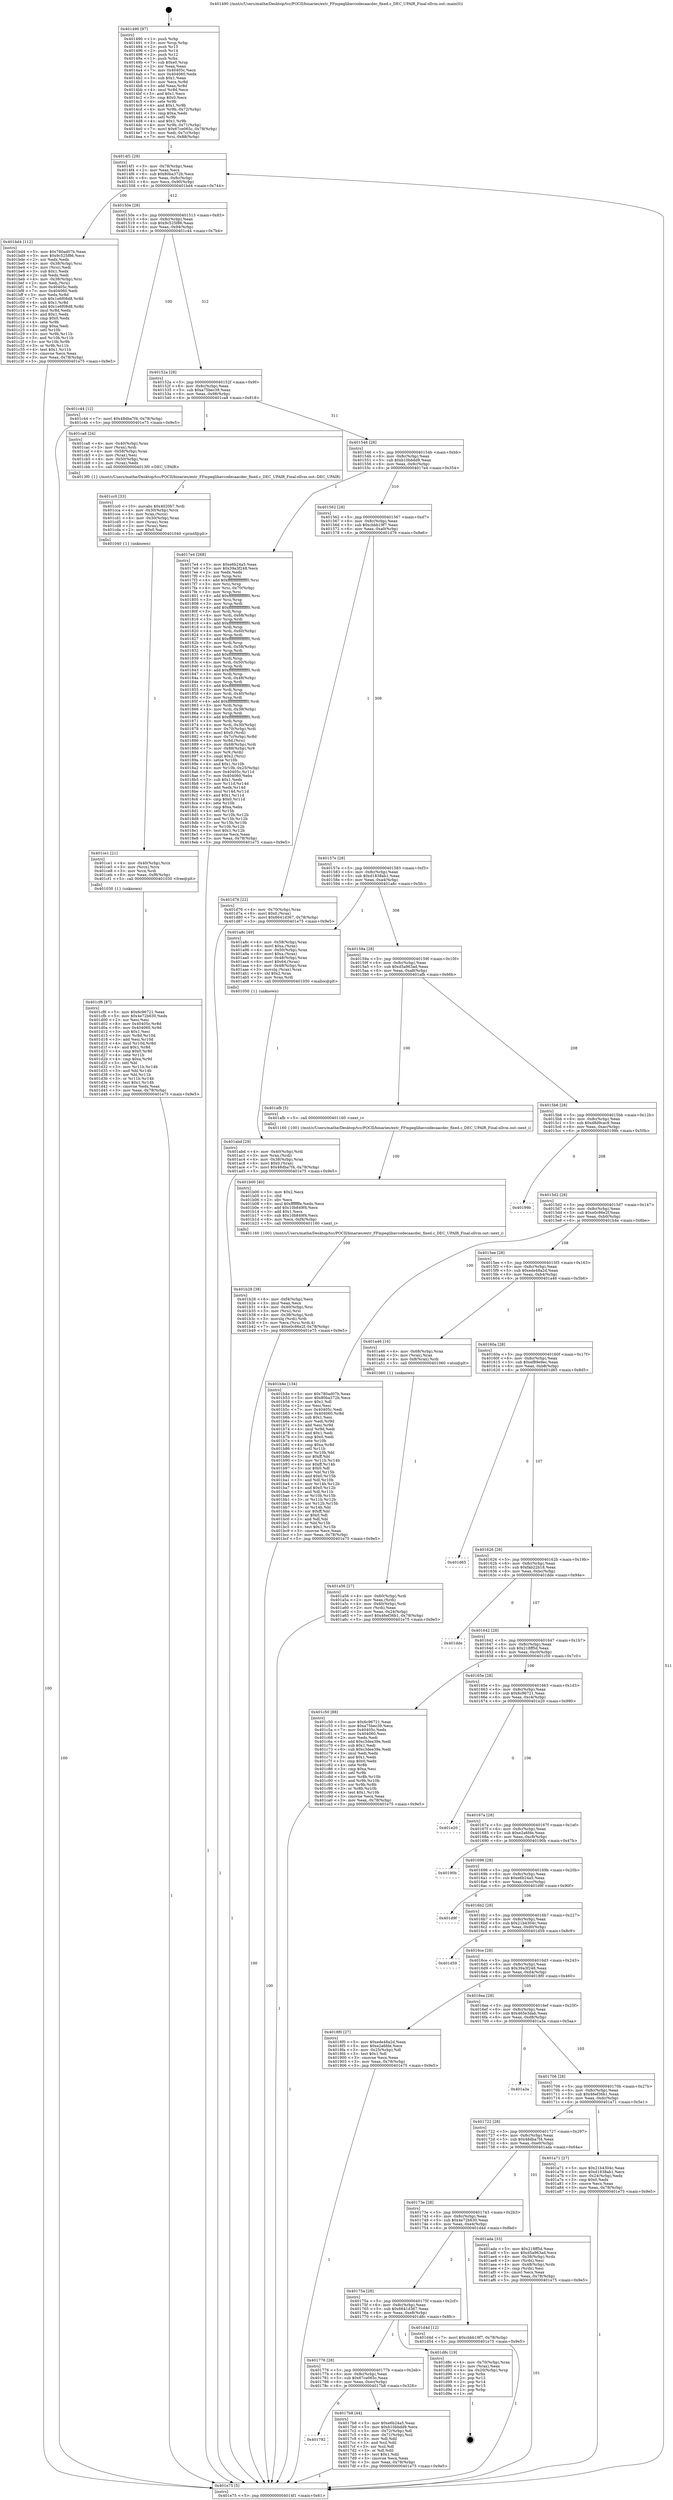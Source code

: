 digraph "0x401490" {
  label = "0x401490 (/mnt/c/Users/mathe/Desktop/tcc/POCII/binaries/extr_FFmpeglibavcodecaacdec_fixed.c_DEC_UPAIR_Final-ollvm.out::main(0))"
  labelloc = "t"
  node[shape=record]

  Entry [label="",width=0.3,height=0.3,shape=circle,fillcolor=black,style=filled]
  "0x4014f1" [label="{
     0x4014f1 [29]\l
     | [instrs]\l
     &nbsp;&nbsp;0x4014f1 \<+3\>: mov -0x78(%rbp),%eax\l
     &nbsp;&nbsp;0x4014f4 \<+2\>: mov %eax,%ecx\l
     &nbsp;&nbsp;0x4014f6 \<+6\>: sub $0x80ba372b,%ecx\l
     &nbsp;&nbsp;0x4014fc \<+6\>: mov %eax,-0x8c(%rbp)\l
     &nbsp;&nbsp;0x401502 \<+6\>: mov %ecx,-0x90(%rbp)\l
     &nbsp;&nbsp;0x401508 \<+6\>: je 0000000000401bd4 \<main+0x744\>\l
  }"]
  "0x401bd4" [label="{
     0x401bd4 [112]\l
     | [instrs]\l
     &nbsp;&nbsp;0x401bd4 \<+5\>: mov $0x780ad07b,%eax\l
     &nbsp;&nbsp;0x401bd9 \<+5\>: mov $0x9c525f86,%ecx\l
     &nbsp;&nbsp;0x401bde \<+2\>: xor %edx,%edx\l
     &nbsp;&nbsp;0x401be0 \<+4\>: mov -0x38(%rbp),%rsi\l
     &nbsp;&nbsp;0x401be4 \<+2\>: mov (%rsi),%edi\l
     &nbsp;&nbsp;0x401be6 \<+3\>: sub $0x1,%edx\l
     &nbsp;&nbsp;0x401be9 \<+2\>: sub %edx,%edi\l
     &nbsp;&nbsp;0x401beb \<+4\>: mov -0x38(%rbp),%rsi\l
     &nbsp;&nbsp;0x401bef \<+2\>: mov %edi,(%rsi)\l
     &nbsp;&nbsp;0x401bf1 \<+7\>: mov 0x40405c,%edx\l
     &nbsp;&nbsp;0x401bf8 \<+7\>: mov 0x404060,%edi\l
     &nbsp;&nbsp;0x401bff \<+3\>: mov %edx,%r8d\l
     &nbsp;&nbsp;0x401c02 \<+7\>: sub $0x1e6f08d8,%r8d\l
     &nbsp;&nbsp;0x401c09 \<+4\>: sub $0x1,%r8d\l
     &nbsp;&nbsp;0x401c0d \<+7\>: add $0x1e6f08d8,%r8d\l
     &nbsp;&nbsp;0x401c14 \<+4\>: imul %r8d,%edx\l
     &nbsp;&nbsp;0x401c18 \<+3\>: and $0x1,%edx\l
     &nbsp;&nbsp;0x401c1b \<+3\>: cmp $0x0,%edx\l
     &nbsp;&nbsp;0x401c1e \<+4\>: sete %r9b\l
     &nbsp;&nbsp;0x401c22 \<+3\>: cmp $0xa,%edi\l
     &nbsp;&nbsp;0x401c25 \<+4\>: setl %r10b\l
     &nbsp;&nbsp;0x401c29 \<+3\>: mov %r9b,%r11b\l
     &nbsp;&nbsp;0x401c2c \<+3\>: and %r10b,%r11b\l
     &nbsp;&nbsp;0x401c2f \<+3\>: xor %r10b,%r9b\l
     &nbsp;&nbsp;0x401c32 \<+3\>: or %r9b,%r11b\l
     &nbsp;&nbsp;0x401c35 \<+4\>: test $0x1,%r11b\l
     &nbsp;&nbsp;0x401c39 \<+3\>: cmovne %ecx,%eax\l
     &nbsp;&nbsp;0x401c3c \<+3\>: mov %eax,-0x78(%rbp)\l
     &nbsp;&nbsp;0x401c3f \<+5\>: jmp 0000000000401e75 \<main+0x9e5\>\l
  }"]
  "0x40150e" [label="{
     0x40150e [28]\l
     | [instrs]\l
     &nbsp;&nbsp;0x40150e \<+5\>: jmp 0000000000401513 \<main+0x83\>\l
     &nbsp;&nbsp;0x401513 \<+6\>: mov -0x8c(%rbp),%eax\l
     &nbsp;&nbsp;0x401519 \<+5\>: sub $0x9c525f86,%eax\l
     &nbsp;&nbsp;0x40151e \<+6\>: mov %eax,-0x94(%rbp)\l
     &nbsp;&nbsp;0x401524 \<+6\>: je 0000000000401c44 \<main+0x7b4\>\l
  }"]
  Exit [label="",width=0.3,height=0.3,shape=circle,fillcolor=black,style=filled,peripheries=2]
  "0x401c44" [label="{
     0x401c44 [12]\l
     | [instrs]\l
     &nbsp;&nbsp;0x401c44 \<+7\>: movl $0x48dba7f4,-0x78(%rbp)\l
     &nbsp;&nbsp;0x401c4b \<+5\>: jmp 0000000000401e75 \<main+0x9e5\>\l
  }"]
  "0x40152a" [label="{
     0x40152a [28]\l
     | [instrs]\l
     &nbsp;&nbsp;0x40152a \<+5\>: jmp 000000000040152f \<main+0x9f\>\l
     &nbsp;&nbsp;0x40152f \<+6\>: mov -0x8c(%rbp),%eax\l
     &nbsp;&nbsp;0x401535 \<+5\>: sub $0xa75bec39,%eax\l
     &nbsp;&nbsp;0x40153a \<+6\>: mov %eax,-0x98(%rbp)\l
     &nbsp;&nbsp;0x401540 \<+6\>: je 0000000000401ca8 \<main+0x818\>\l
  }"]
  "0x401cf6" [label="{
     0x401cf6 [87]\l
     | [instrs]\l
     &nbsp;&nbsp;0x401cf6 \<+5\>: mov $0x6c96721,%eax\l
     &nbsp;&nbsp;0x401cfb \<+5\>: mov $0x4e72b630,%edx\l
     &nbsp;&nbsp;0x401d00 \<+2\>: xor %esi,%esi\l
     &nbsp;&nbsp;0x401d02 \<+8\>: mov 0x40405c,%r8d\l
     &nbsp;&nbsp;0x401d0a \<+8\>: mov 0x404060,%r9d\l
     &nbsp;&nbsp;0x401d12 \<+3\>: sub $0x1,%esi\l
     &nbsp;&nbsp;0x401d15 \<+3\>: mov %r8d,%r10d\l
     &nbsp;&nbsp;0x401d18 \<+3\>: add %esi,%r10d\l
     &nbsp;&nbsp;0x401d1b \<+4\>: imul %r10d,%r8d\l
     &nbsp;&nbsp;0x401d1f \<+4\>: and $0x1,%r8d\l
     &nbsp;&nbsp;0x401d23 \<+4\>: cmp $0x0,%r8d\l
     &nbsp;&nbsp;0x401d27 \<+4\>: sete %r11b\l
     &nbsp;&nbsp;0x401d2b \<+4\>: cmp $0xa,%r9d\l
     &nbsp;&nbsp;0x401d2f \<+3\>: setl %bl\l
     &nbsp;&nbsp;0x401d32 \<+3\>: mov %r11b,%r14b\l
     &nbsp;&nbsp;0x401d35 \<+3\>: and %bl,%r14b\l
     &nbsp;&nbsp;0x401d38 \<+3\>: xor %bl,%r11b\l
     &nbsp;&nbsp;0x401d3b \<+3\>: or %r11b,%r14b\l
     &nbsp;&nbsp;0x401d3e \<+4\>: test $0x1,%r14b\l
     &nbsp;&nbsp;0x401d42 \<+3\>: cmovne %edx,%eax\l
     &nbsp;&nbsp;0x401d45 \<+3\>: mov %eax,-0x78(%rbp)\l
     &nbsp;&nbsp;0x401d48 \<+5\>: jmp 0000000000401e75 \<main+0x9e5\>\l
  }"]
  "0x401ca8" [label="{
     0x401ca8 [24]\l
     | [instrs]\l
     &nbsp;&nbsp;0x401ca8 \<+4\>: mov -0x40(%rbp),%rax\l
     &nbsp;&nbsp;0x401cac \<+3\>: mov (%rax),%rdi\l
     &nbsp;&nbsp;0x401caf \<+4\>: mov -0x58(%rbp),%rax\l
     &nbsp;&nbsp;0x401cb3 \<+2\>: mov (%rax),%esi\l
     &nbsp;&nbsp;0x401cb5 \<+4\>: mov -0x50(%rbp),%rax\l
     &nbsp;&nbsp;0x401cb9 \<+2\>: mov (%rax),%edx\l
     &nbsp;&nbsp;0x401cbb \<+5\>: call 00000000004013f0 \<DEC_UPAIR\>\l
     | [calls]\l
     &nbsp;&nbsp;0x4013f0 \{1\} (/mnt/c/Users/mathe/Desktop/tcc/POCII/binaries/extr_FFmpeglibavcodecaacdec_fixed.c_DEC_UPAIR_Final-ollvm.out::DEC_UPAIR)\l
  }"]
  "0x401546" [label="{
     0x401546 [28]\l
     | [instrs]\l
     &nbsp;&nbsp;0x401546 \<+5\>: jmp 000000000040154b \<main+0xbb\>\l
     &nbsp;&nbsp;0x40154b \<+6\>: mov -0x8c(%rbp),%eax\l
     &nbsp;&nbsp;0x401551 \<+5\>: sub $0xb10bbdd9,%eax\l
     &nbsp;&nbsp;0x401556 \<+6\>: mov %eax,-0x9c(%rbp)\l
     &nbsp;&nbsp;0x40155c \<+6\>: je 00000000004017e4 \<main+0x354\>\l
  }"]
  "0x401ce1" [label="{
     0x401ce1 [21]\l
     | [instrs]\l
     &nbsp;&nbsp;0x401ce1 \<+4\>: mov -0x40(%rbp),%rcx\l
     &nbsp;&nbsp;0x401ce5 \<+3\>: mov (%rcx),%rcx\l
     &nbsp;&nbsp;0x401ce8 \<+3\>: mov %rcx,%rdi\l
     &nbsp;&nbsp;0x401ceb \<+6\>: mov %eax,-0xf8(%rbp)\l
     &nbsp;&nbsp;0x401cf1 \<+5\>: call 0000000000401030 \<free@plt\>\l
     | [calls]\l
     &nbsp;&nbsp;0x401030 \{1\} (unknown)\l
  }"]
  "0x4017e4" [label="{
     0x4017e4 [268]\l
     | [instrs]\l
     &nbsp;&nbsp;0x4017e4 \<+5\>: mov $0xe6b24a5,%eax\l
     &nbsp;&nbsp;0x4017e9 \<+5\>: mov $0x39a3f248,%ecx\l
     &nbsp;&nbsp;0x4017ee \<+2\>: xor %edx,%edx\l
     &nbsp;&nbsp;0x4017f0 \<+3\>: mov %rsp,%rsi\l
     &nbsp;&nbsp;0x4017f3 \<+4\>: add $0xfffffffffffffff0,%rsi\l
     &nbsp;&nbsp;0x4017f7 \<+3\>: mov %rsi,%rsp\l
     &nbsp;&nbsp;0x4017fa \<+4\>: mov %rsi,-0x70(%rbp)\l
     &nbsp;&nbsp;0x4017fe \<+3\>: mov %rsp,%rsi\l
     &nbsp;&nbsp;0x401801 \<+4\>: add $0xfffffffffffffff0,%rsi\l
     &nbsp;&nbsp;0x401805 \<+3\>: mov %rsi,%rsp\l
     &nbsp;&nbsp;0x401808 \<+3\>: mov %rsp,%rdi\l
     &nbsp;&nbsp;0x40180b \<+4\>: add $0xfffffffffffffff0,%rdi\l
     &nbsp;&nbsp;0x40180f \<+3\>: mov %rdi,%rsp\l
     &nbsp;&nbsp;0x401812 \<+4\>: mov %rdi,-0x68(%rbp)\l
     &nbsp;&nbsp;0x401816 \<+3\>: mov %rsp,%rdi\l
     &nbsp;&nbsp;0x401819 \<+4\>: add $0xfffffffffffffff0,%rdi\l
     &nbsp;&nbsp;0x40181d \<+3\>: mov %rdi,%rsp\l
     &nbsp;&nbsp;0x401820 \<+4\>: mov %rdi,-0x60(%rbp)\l
     &nbsp;&nbsp;0x401824 \<+3\>: mov %rsp,%rdi\l
     &nbsp;&nbsp;0x401827 \<+4\>: add $0xfffffffffffffff0,%rdi\l
     &nbsp;&nbsp;0x40182b \<+3\>: mov %rdi,%rsp\l
     &nbsp;&nbsp;0x40182e \<+4\>: mov %rdi,-0x58(%rbp)\l
     &nbsp;&nbsp;0x401832 \<+3\>: mov %rsp,%rdi\l
     &nbsp;&nbsp;0x401835 \<+4\>: add $0xfffffffffffffff0,%rdi\l
     &nbsp;&nbsp;0x401839 \<+3\>: mov %rdi,%rsp\l
     &nbsp;&nbsp;0x40183c \<+4\>: mov %rdi,-0x50(%rbp)\l
     &nbsp;&nbsp;0x401840 \<+3\>: mov %rsp,%rdi\l
     &nbsp;&nbsp;0x401843 \<+4\>: add $0xfffffffffffffff0,%rdi\l
     &nbsp;&nbsp;0x401847 \<+3\>: mov %rdi,%rsp\l
     &nbsp;&nbsp;0x40184a \<+4\>: mov %rdi,-0x48(%rbp)\l
     &nbsp;&nbsp;0x40184e \<+3\>: mov %rsp,%rdi\l
     &nbsp;&nbsp;0x401851 \<+4\>: add $0xfffffffffffffff0,%rdi\l
     &nbsp;&nbsp;0x401855 \<+3\>: mov %rdi,%rsp\l
     &nbsp;&nbsp;0x401858 \<+4\>: mov %rdi,-0x40(%rbp)\l
     &nbsp;&nbsp;0x40185c \<+3\>: mov %rsp,%rdi\l
     &nbsp;&nbsp;0x40185f \<+4\>: add $0xfffffffffffffff0,%rdi\l
     &nbsp;&nbsp;0x401863 \<+3\>: mov %rdi,%rsp\l
     &nbsp;&nbsp;0x401866 \<+4\>: mov %rdi,-0x38(%rbp)\l
     &nbsp;&nbsp;0x40186a \<+3\>: mov %rsp,%rdi\l
     &nbsp;&nbsp;0x40186d \<+4\>: add $0xfffffffffffffff0,%rdi\l
     &nbsp;&nbsp;0x401871 \<+3\>: mov %rdi,%rsp\l
     &nbsp;&nbsp;0x401874 \<+4\>: mov %rdi,-0x30(%rbp)\l
     &nbsp;&nbsp;0x401878 \<+4\>: mov -0x70(%rbp),%rdi\l
     &nbsp;&nbsp;0x40187c \<+6\>: movl $0x0,(%rdi)\l
     &nbsp;&nbsp;0x401882 \<+4\>: mov -0x7c(%rbp),%r8d\l
     &nbsp;&nbsp;0x401886 \<+3\>: mov %r8d,(%rsi)\l
     &nbsp;&nbsp;0x401889 \<+4\>: mov -0x68(%rbp),%rdi\l
     &nbsp;&nbsp;0x40188d \<+7\>: mov -0x88(%rbp),%r9\l
     &nbsp;&nbsp;0x401894 \<+3\>: mov %r9,(%rdi)\l
     &nbsp;&nbsp;0x401897 \<+3\>: cmpl $0x2,(%rsi)\l
     &nbsp;&nbsp;0x40189a \<+4\>: setne %r10b\l
     &nbsp;&nbsp;0x40189e \<+4\>: and $0x1,%r10b\l
     &nbsp;&nbsp;0x4018a2 \<+4\>: mov %r10b,-0x25(%rbp)\l
     &nbsp;&nbsp;0x4018a6 \<+8\>: mov 0x40405c,%r11d\l
     &nbsp;&nbsp;0x4018ae \<+7\>: mov 0x404060,%ebx\l
     &nbsp;&nbsp;0x4018b5 \<+3\>: sub $0x1,%edx\l
     &nbsp;&nbsp;0x4018b8 \<+3\>: mov %r11d,%r14d\l
     &nbsp;&nbsp;0x4018bb \<+3\>: add %edx,%r14d\l
     &nbsp;&nbsp;0x4018be \<+4\>: imul %r14d,%r11d\l
     &nbsp;&nbsp;0x4018c2 \<+4\>: and $0x1,%r11d\l
     &nbsp;&nbsp;0x4018c6 \<+4\>: cmp $0x0,%r11d\l
     &nbsp;&nbsp;0x4018ca \<+4\>: sete %r10b\l
     &nbsp;&nbsp;0x4018ce \<+3\>: cmp $0xa,%ebx\l
     &nbsp;&nbsp;0x4018d1 \<+4\>: setl %r15b\l
     &nbsp;&nbsp;0x4018d5 \<+3\>: mov %r10b,%r12b\l
     &nbsp;&nbsp;0x4018d8 \<+3\>: and %r15b,%r12b\l
     &nbsp;&nbsp;0x4018db \<+3\>: xor %r15b,%r10b\l
     &nbsp;&nbsp;0x4018de \<+3\>: or %r10b,%r12b\l
     &nbsp;&nbsp;0x4018e1 \<+4\>: test $0x1,%r12b\l
     &nbsp;&nbsp;0x4018e5 \<+3\>: cmovne %ecx,%eax\l
     &nbsp;&nbsp;0x4018e8 \<+3\>: mov %eax,-0x78(%rbp)\l
     &nbsp;&nbsp;0x4018eb \<+5\>: jmp 0000000000401e75 \<main+0x9e5\>\l
  }"]
  "0x401562" [label="{
     0x401562 [28]\l
     | [instrs]\l
     &nbsp;&nbsp;0x401562 \<+5\>: jmp 0000000000401567 \<main+0xd7\>\l
     &nbsp;&nbsp;0x401567 \<+6\>: mov -0x8c(%rbp),%eax\l
     &nbsp;&nbsp;0x40156d \<+5\>: sub $0xcbbb19f7,%eax\l
     &nbsp;&nbsp;0x401572 \<+6\>: mov %eax,-0xa0(%rbp)\l
     &nbsp;&nbsp;0x401578 \<+6\>: je 0000000000401d76 \<main+0x8e6\>\l
  }"]
  "0x401cc0" [label="{
     0x401cc0 [33]\l
     | [instrs]\l
     &nbsp;&nbsp;0x401cc0 \<+10\>: movabs $0x4020b7,%rdi\l
     &nbsp;&nbsp;0x401cca \<+4\>: mov -0x30(%rbp),%rcx\l
     &nbsp;&nbsp;0x401cce \<+3\>: mov %rax,(%rcx)\l
     &nbsp;&nbsp;0x401cd1 \<+4\>: mov -0x30(%rbp),%rax\l
     &nbsp;&nbsp;0x401cd5 \<+3\>: mov (%rax),%rax\l
     &nbsp;&nbsp;0x401cd8 \<+2\>: mov (%rax),%esi\l
     &nbsp;&nbsp;0x401cda \<+2\>: mov $0x0,%al\l
     &nbsp;&nbsp;0x401cdc \<+5\>: call 0000000000401040 \<printf@plt\>\l
     | [calls]\l
     &nbsp;&nbsp;0x401040 \{1\} (unknown)\l
  }"]
  "0x401d76" [label="{
     0x401d76 [22]\l
     | [instrs]\l
     &nbsp;&nbsp;0x401d76 \<+4\>: mov -0x70(%rbp),%rax\l
     &nbsp;&nbsp;0x401d7a \<+6\>: movl $0x0,(%rax)\l
     &nbsp;&nbsp;0x401d80 \<+7\>: movl $0x6641d367,-0x78(%rbp)\l
     &nbsp;&nbsp;0x401d87 \<+5\>: jmp 0000000000401e75 \<main+0x9e5\>\l
  }"]
  "0x40157e" [label="{
     0x40157e [28]\l
     | [instrs]\l
     &nbsp;&nbsp;0x40157e \<+5\>: jmp 0000000000401583 \<main+0xf3\>\l
     &nbsp;&nbsp;0x401583 \<+6\>: mov -0x8c(%rbp),%eax\l
     &nbsp;&nbsp;0x401589 \<+5\>: sub $0xd1838ab1,%eax\l
     &nbsp;&nbsp;0x40158e \<+6\>: mov %eax,-0xa4(%rbp)\l
     &nbsp;&nbsp;0x401594 \<+6\>: je 0000000000401a8c \<main+0x5fc\>\l
  }"]
  "0x401b28" [label="{
     0x401b28 [38]\l
     | [instrs]\l
     &nbsp;&nbsp;0x401b28 \<+6\>: mov -0xf4(%rbp),%ecx\l
     &nbsp;&nbsp;0x401b2e \<+3\>: imul %eax,%ecx\l
     &nbsp;&nbsp;0x401b31 \<+4\>: mov -0x40(%rbp),%rsi\l
     &nbsp;&nbsp;0x401b35 \<+3\>: mov (%rsi),%rsi\l
     &nbsp;&nbsp;0x401b38 \<+4\>: mov -0x38(%rbp),%rdi\l
     &nbsp;&nbsp;0x401b3c \<+3\>: movslq (%rdi),%rdi\l
     &nbsp;&nbsp;0x401b3f \<+3\>: mov %ecx,(%rsi,%rdi,4)\l
     &nbsp;&nbsp;0x401b42 \<+7\>: movl $0xe0c86e2f,-0x78(%rbp)\l
     &nbsp;&nbsp;0x401b49 \<+5\>: jmp 0000000000401e75 \<main+0x9e5\>\l
  }"]
  "0x401a8c" [label="{
     0x401a8c [49]\l
     | [instrs]\l
     &nbsp;&nbsp;0x401a8c \<+4\>: mov -0x58(%rbp),%rax\l
     &nbsp;&nbsp;0x401a90 \<+6\>: movl $0xa,(%rax)\l
     &nbsp;&nbsp;0x401a96 \<+4\>: mov -0x50(%rbp),%rax\l
     &nbsp;&nbsp;0x401a9a \<+6\>: movl $0xa,(%rax)\l
     &nbsp;&nbsp;0x401aa0 \<+4\>: mov -0x48(%rbp),%rax\l
     &nbsp;&nbsp;0x401aa4 \<+6\>: movl $0x64,(%rax)\l
     &nbsp;&nbsp;0x401aaa \<+4\>: mov -0x48(%rbp),%rax\l
     &nbsp;&nbsp;0x401aae \<+3\>: movslq (%rax),%rax\l
     &nbsp;&nbsp;0x401ab1 \<+4\>: shl $0x2,%rax\l
     &nbsp;&nbsp;0x401ab5 \<+3\>: mov %rax,%rdi\l
     &nbsp;&nbsp;0x401ab8 \<+5\>: call 0000000000401050 \<malloc@plt\>\l
     | [calls]\l
     &nbsp;&nbsp;0x401050 \{1\} (unknown)\l
  }"]
  "0x40159a" [label="{
     0x40159a [28]\l
     | [instrs]\l
     &nbsp;&nbsp;0x40159a \<+5\>: jmp 000000000040159f \<main+0x10f\>\l
     &nbsp;&nbsp;0x40159f \<+6\>: mov -0x8c(%rbp),%eax\l
     &nbsp;&nbsp;0x4015a5 \<+5\>: sub $0xd5a963ad,%eax\l
     &nbsp;&nbsp;0x4015aa \<+6\>: mov %eax,-0xa8(%rbp)\l
     &nbsp;&nbsp;0x4015b0 \<+6\>: je 0000000000401afb \<main+0x66b\>\l
  }"]
  "0x401b00" [label="{
     0x401b00 [40]\l
     | [instrs]\l
     &nbsp;&nbsp;0x401b00 \<+5\>: mov $0x2,%ecx\l
     &nbsp;&nbsp;0x401b05 \<+1\>: cltd\l
     &nbsp;&nbsp;0x401b06 \<+2\>: idiv %ecx\l
     &nbsp;&nbsp;0x401b08 \<+6\>: imul $0xfffffffe,%edx,%ecx\l
     &nbsp;&nbsp;0x401b0e \<+6\>: add $0x10b849f4,%ecx\l
     &nbsp;&nbsp;0x401b14 \<+3\>: add $0x1,%ecx\l
     &nbsp;&nbsp;0x401b17 \<+6\>: sub $0x10b849f4,%ecx\l
     &nbsp;&nbsp;0x401b1d \<+6\>: mov %ecx,-0xf4(%rbp)\l
     &nbsp;&nbsp;0x401b23 \<+5\>: call 0000000000401160 \<next_i\>\l
     | [calls]\l
     &nbsp;&nbsp;0x401160 \{100\} (/mnt/c/Users/mathe/Desktop/tcc/POCII/binaries/extr_FFmpeglibavcodecaacdec_fixed.c_DEC_UPAIR_Final-ollvm.out::next_i)\l
  }"]
  "0x401afb" [label="{
     0x401afb [5]\l
     | [instrs]\l
     &nbsp;&nbsp;0x401afb \<+5\>: call 0000000000401160 \<next_i\>\l
     | [calls]\l
     &nbsp;&nbsp;0x401160 \{100\} (/mnt/c/Users/mathe/Desktop/tcc/POCII/binaries/extr_FFmpeglibavcodecaacdec_fixed.c_DEC_UPAIR_Final-ollvm.out::next_i)\l
  }"]
  "0x4015b6" [label="{
     0x4015b6 [28]\l
     | [instrs]\l
     &nbsp;&nbsp;0x4015b6 \<+5\>: jmp 00000000004015bb \<main+0x12b\>\l
     &nbsp;&nbsp;0x4015bb \<+6\>: mov -0x8c(%rbp),%eax\l
     &nbsp;&nbsp;0x4015c1 \<+5\>: sub $0xd8d9cac9,%eax\l
     &nbsp;&nbsp;0x4015c6 \<+6\>: mov %eax,-0xac(%rbp)\l
     &nbsp;&nbsp;0x4015cc \<+6\>: je 000000000040199b \<main+0x50b\>\l
  }"]
  "0x401abd" [label="{
     0x401abd [29]\l
     | [instrs]\l
     &nbsp;&nbsp;0x401abd \<+4\>: mov -0x40(%rbp),%rdi\l
     &nbsp;&nbsp;0x401ac1 \<+3\>: mov %rax,(%rdi)\l
     &nbsp;&nbsp;0x401ac4 \<+4\>: mov -0x38(%rbp),%rax\l
     &nbsp;&nbsp;0x401ac8 \<+6\>: movl $0x0,(%rax)\l
     &nbsp;&nbsp;0x401ace \<+7\>: movl $0x48dba7f4,-0x78(%rbp)\l
     &nbsp;&nbsp;0x401ad5 \<+5\>: jmp 0000000000401e75 \<main+0x9e5\>\l
  }"]
  "0x40199b" [label="{
     0x40199b\l
  }", style=dashed]
  "0x4015d2" [label="{
     0x4015d2 [28]\l
     | [instrs]\l
     &nbsp;&nbsp;0x4015d2 \<+5\>: jmp 00000000004015d7 \<main+0x147\>\l
     &nbsp;&nbsp;0x4015d7 \<+6\>: mov -0x8c(%rbp),%eax\l
     &nbsp;&nbsp;0x4015dd \<+5\>: sub $0xe0c86e2f,%eax\l
     &nbsp;&nbsp;0x4015e2 \<+6\>: mov %eax,-0xb0(%rbp)\l
     &nbsp;&nbsp;0x4015e8 \<+6\>: je 0000000000401b4e \<main+0x6be\>\l
  }"]
  "0x401a56" [label="{
     0x401a56 [27]\l
     | [instrs]\l
     &nbsp;&nbsp;0x401a56 \<+4\>: mov -0x60(%rbp),%rdi\l
     &nbsp;&nbsp;0x401a5a \<+2\>: mov %eax,(%rdi)\l
     &nbsp;&nbsp;0x401a5c \<+4\>: mov -0x60(%rbp),%rdi\l
     &nbsp;&nbsp;0x401a60 \<+2\>: mov (%rdi),%eax\l
     &nbsp;&nbsp;0x401a62 \<+3\>: mov %eax,-0x24(%rbp)\l
     &nbsp;&nbsp;0x401a65 \<+7\>: movl $0x46ef36b1,-0x78(%rbp)\l
     &nbsp;&nbsp;0x401a6c \<+5\>: jmp 0000000000401e75 \<main+0x9e5\>\l
  }"]
  "0x401b4e" [label="{
     0x401b4e [134]\l
     | [instrs]\l
     &nbsp;&nbsp;0x401b4e \<+5\>: mov $0x780ad07b,%eax\l
     &nbsp;&nbsp;0x401b53 \<+5\>: mov $0x80ba372b,%ecx\l
     &nbsp;&nbsp;0x401b58 \<+2\>: mov $0x1,%dl\l
     &nbsp;&nbsp;0x401b5a \<+2\>: xor %esi,%esi\l
     &nbsp;&nbsp;0x401b5c \<+7\>: mov 0x40405c,%edi\l
     &nbsp;&nbsp;0x401b63 \<+8\>: mov 0x404060,%r8d\l
     &nbsp;&nbsp;0x401b6b \<+3\>: sub $0x1,%esi\l
     &nbsp;&nbsp;0x401b6e \<+3\>: mov %edi,%r9d\l
     &nbsp;&nbsp;0x401b71 \<+3\>: add %esi,%r9d\l
     &nbsp;&nbsp;0x401b74 \<+4\>: imul %r9d,%edi\l
     &nbsp;&nbsp;0x401b78 \<+3\>: and $0x1,%edi\l
     &nbsp;&nbsp;0x401b7b \<+3\>: cmp $0x0,%edi\l
     &nbsp;&nbsp;0x401b7e \<+4\>: sete %r10b\l
     &nbsp;&nbsp;0x401b82 \<+4\>: cmp $0xa,%r8d\l
     &nbsp;&nbsp;0x401b86 \<+4\>: setl %r11b\l
     &nbsp;&nbsp;0x401b8a \<+3\>: mov %r10b,%bl\l
     &nbsp;&nbsp;0x401b8d \<+3\>: xor $0xff,%bl\l
     &nbsp;&nbsp;0x401b90 \<+3\>: mov %r11b,%r14b\l
     &nbsp;&nbsp;0x401b93 \<+4\>: xor $0xff,%r14b\l
     &nbsp;&nbsp;0x401b97 \<+3\>: xor $0x0,%dl\l
     &nbsp;&nbsp;0x401b9a \<+3\>: mov %bl,%r15b\l
     &nbsp;&nbsp;0x401b9d \<+4\>: and $0x0,%r15b\l
     &nbsp;&nbsp;0x401ba1 \<+3\>: and %dl,%r10b\l
     &nbsp;&nbsp;0x401ba4 \<+3\>: mov %r14b,%r12b\l
     &nbsp;&nbsp;0x401ba7 \<+4\>: and $0x0,%r12b\l
     &nbsp;&nbsp;0x401bab \<+3\>: and %dl,%r11b\l
     &nbsp;&nbsp;0x401bae \<+3\>: or %r10b,%r15b\l
     &nbsp;&nbsp;0x401bb1 \<+3\>: or %r11b,%r12b\l
     &nbsp;&nbsp;0x401bb4 \<+3\>: xor %r12b,%r15b\l
     &nbsp;&nbsp;0x401bb7 \<+3\>: or %r14b,%bl\l
     &nbsp;&nbsp;0x401bba \<+3\>: xor $0xff,%bl\l
     &nbsp;&nbsp;0x401bbd \<+3\>: or $0x0,%dl\l
     &nbsp;&nbsp;0x401bc0 \<+2\>: and %dl,%bl\l
     &nbsp;&nbsp;0x401bc2 \<+3\>: or %bl,%r15b\l
     &nbsp;&nbsp;0x401bc5 \<+4\>: test $0x1,%r15b\l
     &nbsp;&nbsp;0x401bc9 \<+3\>: cmovne %ecx,%eax\l
     &nbsp;&nbsp;0x401bcc \<+3\>: mov %eax,-0x78(%rbp)\l
     &nbsp;&nbsp;0x401bcf \<+5\>: jmp 0000000000401e75 \<main+0x9e5\>\l
  }"]
  "0x4015ee" [label="{
     0x4015ee [28]\l
     | [instrs]\l
     &nbsp;&nbsp;0x4015ee \<+5\>: jmp 00000000004015f3 \<main+0x163\>\l
     &nbsp;&nbsp;0x4015f3 \<+6\>: mov -0x8c(%rbp),%eax\l
     &nbsp;&nbsp;0x4015f9 \<+5\>: sub $0xede48a2d,%eax\l
     &nbsp;&nbsp;0x4015fe \<+6\>: mov %eax,-0xb4(%rbp)\l
     &nbsp;&nbsp;0x401604 \<+6\>: je 0000000000401a46 \<main+0x5b6\>\l
  }"]
  "0x401490" [label="{
     0x401490 [97]\l
     | [instrs]\l
     &nbsp;&nbsp;0x401490 \<+1\>: push %rbp\l
     &nbsp;&nbsp;0x401491 \<+3\>: mov %rsp,%rbp\l
     &nbsp;&nbsp;0x401494 \<+2\>: push %r15\l
     &nbsp;&nbsp;0x401496 \<+2\>: push %r14\l
     &nbsp;&nbsp;0x401498 \<+2\>: push %r12\l
     &nbsp;&nbsp;0x40149a \<+1\>: push %rbx\l
     &nbsp;&nbsp;0x40149b \<+7\>: sub $0xe0,%rsp\l
     &nbsp;&nbsp;0x4014a2 \<+2\>: xor %eax,%eax\l
     &nbsp;&nbsp;0x4014a4 \<+7\>: mov 0x40405c,%ecx\l
     &nbsp;&nbsp;0x4014ab \<+7\>: mov 0x404060,%edx\l
     &nbsp;&nbsp;0x4014b2 \<+3\>: sub $0x1,%eax\l
     &nbsp;&nbsp;0x4014b5 \<+3\>: mov %ecx,%r8d\l
     &nbsp;&nbsp;0x4014b8 \<+3\>: add %eax,%r8d\l
     &nbsp;&nbsp;0x4014bb \<+4\>: imul %r8d,%ecx\l
     &nbsp;&nbsp;0x4014bf \<+3\>: and $0x1,%ecx\l
     &nbsp;&nbsp;0x4014c2 \<+3\>: cmp $0x0,%ecx\l
     &nbsp;&nbsp;0x4014c5 \<+4\>: sete %r9b\l
     &nbsp;&nbsp;0x4014c9 \<+4\>: and $0x1,%r9b\l
     &nbsp;&nbsp;0x4014cd \<+4\>: mov %r9b,-0x72(%rbp)\l
     &nbsp;&nbsp;0x4014d1 \<+3\>: cmp $0xa,%edx\l
     &nbsp;&nbsp;0x4014d4 \<+4\>: setl %r9b\l
     &nbsp;&nbsp;0x4014d8 \<+4\>: and $0x1,%r9b\l
     &nbsp;&nbsp;0x4014dc \<+4\>: mov %r9b,-0x71(%rbp)\l
     &nbsp;&nbsp;0x4014e0 \<+7\>: movl $0x67ce065c,-0x78(%rbp)\l
     &nbsp;&nbsp;0x4014e7 \<+3\>: mov %edi,-0x7c(%rbp)\l
     &nbsp;&nbsp;0x4014ea \<+7\>: mov %rsi,-0x88(%rbp)\l
  }"]
  "0x401a46" [label="{
     0x401a46 [16]\l
     | [instrs]\l
     &nbsp;&nbsp;0x401a46 \<+4\>: mov -0x68(%rbp),%rax\l
     &nbsp;&nbsp;0x401a4a \<+3\>: mov (%rax),%rax\l
     &nbsp;&nbsp;0x401a4d \<+4\>: mov 0x8(%rax),%rdi\l
     &nbsp;&nbsp;0x401a51 \<+5\>: call 0000000000401060 \<atoi@plt\>\l
     | [calls]\l
     &nbsp;&nbsp;0x401060 \{1\} (unknown)\l
  }"]
  "0x40160a" [label="{
     0x40160a [28]\l
     | [instrs]\l
     &nbsp;&nbsp;0x40160a \<+5\>: jmp 000000000040160f \<main+0x17f\>\l
     &nbsp;&nbsp;0x40160f \<+6\>: mov -0x8c(%rbp),%eax\l
     &nbsp;&nbsp;0x401615 \<+5\>: sub $0xef89e9ec,%eax\l
     &nbsp;&nbsp;0x40161a \<+6\>: mov %eax,-0xb8(%rbp)\l
     &nbsp;&nbsp;0x401620 \<+6\>: je 0000000000401d65 \<main+0x8d5\>\l
  }"]
  "0x401e75" [label="{
     0x401e75 [5]\l
     | [instrs]\l
     &nbsp;&nbsp;0x401e75 \<+5\>: jmp 00000000004014f1 \<main+0x61\>\l
  }"]
  "0x401d65" [label="{
     0x401d65\l
  }", style=dashed]
  "0x401626" [label="{
     0x401626 [28]\l
     | [instrs]\l
     &nbsp;&nbsp;0x401626 \<+5\>: jmp 000000000040162b \<main+0x19b\>\l
     &nbsp;&nbsp;0x40162b \<+6\>: mov -0x8c(%rbp),%eax\l
     &nbsp;&nbsp;0x401631 \<+5\>: sub $0xfab22b18,%eax\l
     &nbsp;&nbsp;0x401636 \<+6\>: mov %eax,-0xbc(%rbp)\l
     &nbsp;&nbsp;0x40163c \<+6\>: je 0000000000401dde \<main+0x94e\>\l
  }"]
  "0x401792" [label="{
     0x401792\l
  }", style=dashed]
  "0x401dde" [label="{
     0x401dde\l
  }", style=dashed]
  "0x401642" [label="{
     0x401642 [28]\l
     | [instrs]\l
     &nbsp;&nbsp;0x401642 \<+5\>: jmp 0000000000401647 \<main+0x1b7\>\l
     &nbsp;&nbsp;0x401647 \<+6\>: mov -0x8c(%rbp),%eax\l
     &nbsp;&nbsp;0x40164d \<+5\>: sub $0x218ff5d,%eax\l
     &nbsp;&nbsp;0x401652 \<+6\>: mov %eax,-0xc0(%rbp)\l
     &nbsp;&nbsp;0x401658 \<+6\>: je 0000000000401c50 \<main+0x7c0\>\l
  }"]
  "0x4017b8" [label="{
     0x4017b8 [44]\l
     | [instrs]\l
     &nbsp;&nbsp;0x4017b8 \<+5\>: mov $0xe6b24a5,%eax\l
     &nbsp;&nbsp;0x4017bd \<+5\>: mov $0xb10bbdd9,%ecx\l
     &nbsp;&nbsp;0x4017c2 \<+3\>: mov -0x72(%rbp),%dl\l
     &nbsp;&nbsp;0x4017c5 \<+4\>: mov -0x71(%rbp),%sil\l
     &nbsp;&nbsp;0x4017c9 \<+3\>: mov %dl,%dil\l
     &nbsp;&nbsp;0x4017cc \<+3\>: and %sil,%dil\l
     &nbsp;&nbsp;0x4017cf \<+3\>: xor %sil,%dl\l
     &nbsp;&nbsp;0x4017d2 \<+3\>: or %dl,%dil\l
     &nbsp;&nbsp;0x4017d5 \<+4\>: test $0x1,%dil\l
     &nbsp;&nbsp;0x4017d9 \<+3\>: cmovne %ecx,%eax\l
     &nbsp;&nbsp;0x4017dc \<+3\>: mov %eax,-0x78(%rbp)\l
     &nbsp;&nbsp;0x4017df \<+5\>: jmp 0000000000401e75 \<main+0x9e5\>\l
  }"]
  "0x401c50" [label="{
     0x401c50 [88]\l
     | [instrs]\l
     &nbsp;&nbsp;0x401c50 \<+5\>: mov $0x6c96721,%eax\l
     &nbsp;&nbsp;0x401c55 \<+5\>: mov $0xa75bec39,%ecx\l
     &nbsp;&nbsp;0x401c5a \<+7\>: mov 0x40405c,%edx\l
     &nbsp;&nbsp;0x401c61 \<+7\>: mov 0x404060,%esi\l
     &nbsp;&nbsp;0x401c68 \<+2\>: mov %edx,%edi\l
     &nbsp;&nbsp;0x401c6a \<+6\>: add $0xc3dee39e,%edi\l
     &nbsp;&nbsp;0x401c70 \<+3\>: sub $0x1,%edi\l
     &nbsp;&nbsp;0x401c73 \<+6\>: sub $0xc3dee39e,%edi\l
     &nbsp;&nbsp;0x401c79 \<+3\>: imul %edi,%edx\l
     &nbsp;&nbsp;0x401c7c \<+3\>: and $0x1,%edx\l
     &nbsp;&nbsp;0x401c7f \<+3\>: cmp $0x0,%edx\l
     &nbsp;&nbsp;0x401c82 \<+4\>: sete %r8b\l
     &nbsp;&nbsp;0x401c86 \<+3\>: cmp $0xa,%esi\l
     &nbsp;&nbsp;0x401c89 \<+4\>: setl %r9b\l
     &nbsp;&nbsp;0x401c8d \<+3\>: mov %r8b,%r10b\l
     &nbsp;&nbsp;0x401c90 \<+3\>: and %r9b,%r10b\l
     &nbsp;&nbsp;0x401c93 \<+3\>: xor %r9b,%r8b\l
     &nbsp;&nbsp;0x401c96 \<+3\>: or %r8b,%r10b\l
     &nbsp;&nbsp;0x401c99 \<+4\>: test $0x1,%r10b\l
     &nbsp;&nbsp;0x401c9d \<+3\>: cmovne %ecx,%eax\l
     &nbsp;&nbsp;0x401ca0 \<+3\>: mov %eax,-0x78(%rbp)\l
     &nbsp;&nbsp;0x401ca3 \<+5\>: jmp 0000000000401e75 \<main+0x9e5\>\l
  }"]
  "0x40165e" [label="{
     0x40165e [28]\l
     | [instrs]\l
     &nbsp;&nbsp;0x40165e \<+5\>: jmp 0000000000401663 \<main+0x1d3\>\l
     &nbsp;&nbsp;0x401663 \<+6\>: mov -0x8c(%rbp),%eax\l
     &nbsp;&nbsp;0x401669 \<+5\>: sub $0x6c96721,%eax\l
     &nbsp;&nbsp;0x40166e \<+6\>: mov %eax,-0xc4(%rbp)\l
     &nbsp;&nbsp;0x401674 \<+6\>: je 0000000000401e20 \<main+0x990\>\l
  }"]
  "0x401776" [label="{
     0x401776 [28]\l
     | [instrs]\l
     &nbsp;&nbsp;0x401776 \<+5\>: jmp 000000000040177b \<main+0x2eb\>\l
     &nbsp;&nbsp;0x40177b \<+6\>: mov -0x8c(%rbp),%eax\l
     &nbsp;&nbsp;0x401781 \<+5\>: sub $0x67ce065c,%eax\l
     &nbsp;&nbsp;0x401786 \<+6\>: mov %eax,-0xec(%rbp)\l
     &nbsp;&nbsp;0x40178c \<+6\>: je 00000000004017b8 \<main+0x328\>\l
  }"]
  "0x401e20" [label="{
     0x401e20\l
  }", style=dashed]
  "0x40167a" [label="{
     0x40167a [28]\l
     | [instrs]\l
     &nbsp;&nbsp;0x40167a \<+5\>: jmp 000000000040167f \<main+0x1ef\>\l
     &nbsp;&nbsp;0x40167f \<+6\>: mov -0x8c(%rbp),%eax\l
     &nbsp;&nbsp;0x401685 \<+5\>: sub $0xe2a6fde,%eax\l
     &nbsp;&nbsp;0x40168a \<+6\>: mov %eax,-0xc8(%rbp)\l
     &nbsp;&nbsp;0x401690 \<+6\>: je 000000000040190b \<main+0x47b\>\l
  }"]
  "0x401d8c" [label="{
     0x401d8c [19]\l
     | [instrs]\l
     &nbsp;&nbsp;0x401d8c \<+4\>: mov -0x70(%rbp),%rax\l
     &nbsp;&nbsp;0x401d90 \<+2\>: mov (%rax),%eax\l
     &nbsp;&nbsp;0x401d92 \<+4\>: lea -0x20(%rbp),%rsp\l
     &nbsp;&nbsp;0x401d96 \<+1\>: pop %rbx\l
     &nbsp;&nbsp;0x401d97 \<+2\>: pop %r12\l
     &nbsp;&nbsp;0x401d99 \<+2\>: pop %r14\l
     &nbsp;&nbsp;0x401d9b \<+2\>: pop %r15\l
     &nbsp;&nbsp;0x401d9d \<+1\>: pop %rbp\l
     &nbsp;&nbsp;0x401d9e \<+1\>: ret\l
  }"]
  "0x40190b" [label="{
     0x40190b\l
  }", style=dashed]
  "0x401696" [label="{
     0x401696 [28]\l
     | [instrs]\l
     &nbsp;&nbsp;0x401696 \<+5\>: jmp 000000000040169b \<main+0x20b\>\l
     &nbsp;&nbsp;0x40169b \<+6\>: mov -0x8c(%rbp),%eax\l
     &nbsp;&nbsp;0x4016a1 \<+5\>: sub $0xe6b24a5,%eax\l
     &nbsp;&nbsp;0x4016a6 \<+6\>: mov %eax,-0xcc(%rbp)\l
     &nbsp;&nbsp;0x4016ac \<+6\>: je 0000000000401d9f \<main+0x90f\>\l
  }"]
  "0x40175a" [label="{
     0x40175a [28]\l
     | [instrs]\l
     &nbsp;&nbsp;0x40175a \<+5\>: jmp 000000000040175f \<main+0x2cf\>\l
     &nbsp;&nbsp;0x40175f \<+6\>: mov -0x8c(%rbp),%eax\l
     &nbsp;&nbsp;0x401765 \<+5\>: sub $0x6641d367,%eax\l
     &nbsp;&nbsp;0x40176a \<+6\>: mov %eax,-0xe8(%rbp)\l
     &nbsp;&nbsp;0x401770 \<+6\>: je 0000000000401d8c \<main+0x8fc\>\l
  }"]
  "0x401d9f" [label="{
     0x401d9f\l
  }", style=dashed]
  "0x4016b2" [label="{
     0x4016b2 [28]\l
     | [instrs]\l
     &nbsp;&nbsp;0x4016b2 \<+5\>: jmp 00000000004016b7 \<main+0x227\>\l
     &nbsp;&nbsp;0x4016b7 \<+6\>: mov -0x8c(%rbp),%eax\l
     &nbsp;&nbsp;0x4016bd \<+5\>: sub $0x21b4304c,%eax\l
     &nbsp;&nbsp;0x4016c2 \<+6\>: mov %eax,-0xd0(%rbp)\l
     &nbsp;&nbsp;0x4016c8 \<+6\>: je 0000000000401d59 \<main+0x8c9\>\l
  }"]
  "0x401d4d" [label="{
     0x401d4d [12]\l
     | [instrs]\l
     &nbsp;&nbsp;0x401d4d \<+7\>: movl $0xcbbb19f7,-0x78(%rbp)\l
     &nbsp;&nbsp;0x401d54 \<+5\>: jmp 0000000000401e75 \<main+0x9e5\>\l
  }"]
  "0x401d59" [label="{
     0x401d59\l
  }", style=dashed]
  "0x4016ce" [label="{
     0x4016ce [28]\l
     | [instrs]\l
     &nbsp;&nbsp;0x4016ce \<+5\>: jmp 00000000004016d3 \<main+0x243\>\l
     &nbsp;&nbsp;0x4016d3 \<+6\>: mov -0x8c(%rbp),%eax\l
     &nbsp;&nbsp;0x4016d9 \<+5\>: sub $0x39a3f248,%eax\l
     &nbsp;&nbsp;0x4016de \<+6\>: mov %eax,-0xd4(%rbp)\l
     &nbsp;&nbsp;0x4016e4 \<+6\>: je 00000000004018f0 \<main+0x460\>\l
  }"]
  "0x40173e" [label="{
     0x40173e [28]\l
     | [instrs]\l
     &nbsp;&nbsp;0x40173e \<+5\>: jmp 0000000000401743 \<main+0x2b3\>\l
     &nbsp;&nbsp;0x401743 \<+6\>: mov -0x8c(%rbp),%eax\l
     &nbsp;&nbsp;0x401749 \<+5\>: sub $0x4e72b630,%eax\l
     &nbsp;&nbsp;0x40174e \<+6\>: mov %eax,-0xe4(%rbp)\l
     &nbsp;&nbsp;0x401754 \<+6\>: je 0000000000401d4d \<main+0x8bd\>\l
  }"]
  "0x4018f0" [label="{
     0x4018f0 [27]\l
     | [instrs]\l
     &nbsp;&nbsp;0x4018f0 \<+5\>: mov $0xede48a2d,%eax\l
     &nbsp;&nbsp;0x4018f5 \<+5\>: mov $0xe2a6fde,%ecx\l
     &nbsp;&nbsp;0x4018fa \<+3\>: mov -0x25(%rbp),%dl\l
     &nbsp;&nbsp;0x4018fd \<+3\>: test $0x1,%dl\l
     &nbsp;&nbsp;0x401900 \<+3\>: cmovne %ecx,%eax\l
     &nbsp;&nbsp;0x401903 \<+3\>: mov %eax,-0x78(%rbp)\l
     &nbsp;&nbsp;0x401906 \<+5\>: jmp 0000000000401e75 \<main+0x9e5\>\l
  }"]
  "0x4016ea" [label="{
     0x4016ea [28]\l
     | [instrs]\l
     &nbsp;&nbsp;0x4016ea \<+5\>: jmp 00000000004016ef \<main+0x25f\>\l
     &nbsp;&nbsp;0x4016ef \<+6\>: mov -0x8c(%rbp),%eax\l
     &nbsp;&nbsp;0x4016f5 \<+5\>: sub $0x465e3dab,%eax\l
     &nbsp;&nbsp;0x4016fa \<+6\>: mov %eax,-0xd8(%rbp)\l
     &nbsp;&nbsp;0x401700 \<+6\>: je 0000000000401a3a \<main+0x5aa\>\l
  }"]
  "0x401ada" [label="{
     0x401ada [33]\l
     | [instrs]\l
     &nbsp;&nbsp;0x401ada \<+5\>: mov $0x218ff5d,%eax\l
     &nbsp;&nbsp;0x401adf \<+5\>: mov $0xd5a963ad,%ecx\l
     &nbsp;&nbsp;0x401ae4 \<+4\>: mov -0x38(%rbp),%rdx\l
     &nbsp;&nbsp;0x401ae8 \<+2\>: mov (%rdx),%esi\l
     &nbsp;&nbsp;0x401aea \<+4\>: mov -0x48(%rbp),%rdx\l
     &nbsp;&nbsp;0x401aee \<+2\>: cmp (%rdx),%esi\l
     &nbsp;&nbsp;0x401af0 \<+3\>: cmovl %ecx,%eax\l
     &nbsp;&nbsp;0x401af3 \<+3\>: mov %eax,-0x78(%rbp)\l
     &nbsp;&nbsp;0x401af6 \<+5\>: jmp 0000000000401e75 \<main+0x9e5\>\l
  }"]
  "0x401a3a" [label="{
     0x401a3a\l
  }", style=dashed]
  "0x401706" [label="{
     0x401706 [28]\l
     | [instrs]\l
     &nbsp;&nbsp;0x401706 \<+5\>: jmp 000000000040170b \<main+0x27b\>\l
     &nbsp;&nbsp;0x40170b \<+6\>: mov -0x8c(%rbp),%eax\l
     &nbsp;&nbsp;0x401711 \<+5\>: sub $0x46ef36b1,%eax\l
     &nbsp;&nbsp;0x401716 \<+6\>: mov %eax,-0xdc(%rbp)\l
     &nbsp;&nbsp;0x40171c \<+6\>: je 0000000000401a71 \<main+0x5e1\>\l
  }"]
  "0x401722" [label="{
     0x401722 [28]\l
     | [instrs]\l
     &nbsp;&nbsp;0x401722 \<+5\>: jmp 0000000000401727 \<main+0x297\>\l
     &nbsp;&nbsp;0x401727 \<+6\>: mov -0x8c(%rbp),%eax\l
     &nbsp;&nbsp;0x40172d \<+5\>: sub $0x48dba7f4,%eax\l
     &nbsp;&nbsp;0x401732 \<+6\>: mov %eax,-0xe0(%rbp)\l
     &nbsp;&nbsp;0x401738 \<+6\>: je 0000000000401ada \<main+0x64a\>\l
  }"]
  "0x401a71" [label="{
     0x401a71 [27]\l
     | [instrs]\l
     &nbsp;&nbsp;0x401a71 \<+5\>: mov $0x21b4304c,%eax\l
     &nbsp;&nbsp;0x401a76 \<+5\>: mov $0xd1838ab1,%ecx\l
     &nbsp;&nbsp;0x401a7b \<+3\>: mov -0x24(%rbp),%edx\l
     &nbsp;&nbsp;0x401a7e \<+3\>: cmp $0x0,%edx\l
     &nbsp;&nbsp;0x401a81 \<+3\>: cmove %ecx,%eax\l
     &nbsp;&nbsp;0x401a84 \<+3\>: mov %eax,-0x78(%rbp)\l
     &nbsp;&nbsp;0x401a87 \<+5\>: jmp 0000000000401e75 \<main+0x9e5\>\l
  }"]
  Entry -> "0x401490" [label=" 1"]
  "0x4014f1" -> "0x401bd4" [label=" 100"]
  "0x4014f1" -> "0x40150e" [label=" 412"]
  "0x401d8c" -> Exit [label=" 1"]
  "0x40150e" -> "0x401c44" [label=" 100"]
  "0x40150e" -> "0x40152a" [label=" 312"]
  "0x401d76" -> "0x401e75" [label=" 1"]
  "0x40152a" -> "0x401ca8" [label=" 1"]
  "0x40152a" -> "0x401546" [label=" 311"]
  "0x401d4d" -> "0x401e75" [label=" 1"]
  "0x401546" -> "0x4017e4" [label=" 1"]
  "0x401546" -> "0x401562" [label=" 310"]
  "0x401cf6" -> "0x401e75" [label=" 1"]
  "0x401562" -> "0x401d76" [label=" 1"]
  "0x401562" -> "0x40157e" [label=" 309"]
  "0x401ce1" -> "0x401cf6" [label=" 1"]
  "0x40157e" -> "0x401a8c" [label=" 1"]
  "0x40157e" -> "0x40159a" [label=" 308"]
  "0x401cc0" -> "0x401ce1" [label=" 1"]
  "0x40159a" -> "0x401afb" [label=" 100"]
  "0x40159a" -> "0x4015b6" [label=" 208"]
  "0x401ca8" -> "0x401cc0" [label=" 1"]
  "0x4015b6" -> "0x40199b" [label=" 0"]
  "0x4015b6" -> "0x4015d2" [label=" 208"]
  "0x401c50" -> "0x401e75" [label=" 1"]
  "0x4015d2" -> "0x401b4e" [label=" 100"]
  "0x4015d2" -> "0x4015ee" [label=" 108"]
  "0x401c44" -> "0x401e75" [label=" 100"]
  "0x4015ee" -> "0x401a46" [label=" 1"]
  "0x4015ee" -> "0x40160a" [label=" 107"]
  "0x401b4e" -> "0x401e75" [label=" 100"]
  "0x40160a" -> "0x401d65" [label=" 0"]
  "0x40160a" -> "0x401626" [label=" 107"]
  "0x401b28" -> "0x401e75" [label=" 100"]
  "0x401626" -> "0x401dde" [label=" 0"]
  "0x401626" -> "0x401642" [label=" 107"]
  "0x401b00" -> "0x401b28" [label=" 100"]
  "0x401642" -> "0x401c50" [label=" 1"]
  "0x401642" -> "0x40165e" [label=" 106"]
  "0x401afb" -> "0x401b00" [label=" 100"]
  "0x40165e" -> "0x401e20" [label=" 0"]
  "0x40165e" -> "0x40167a" [label=" 106"]
  "0x401abd" -> "0x401e75" [label=" 1"]
  "0x40167a" -> "0x40190b" [label=" 0"]
  "0x40167a" -> "0x401696" [label=" 106"]
  "0x401a8c" -> "0x401abd" [label=" 1"]
  "0x401696" -> "0x401d9f" [label=" 0"]
  "0x401696" -> "0x4016b2" [label=" 106"]
  "0x401a56" -> "0x401e75" [label=" 1"]
  "0x4016b2" -> "0x401d59" [label=" 0"]
  "0x4016b2" -> "0x4016ce" [label=" 106"]
  "0x401a46" -> "0x401a56" [label=" 1"]
  "0x4016ce" -> "0x4018f0" [label=" 1"]
  "0x4016ce" -> "0x4016ea" [label=" 105"]
  "0x4017e4" -> "0x401e75" [label=" 1"]
  "0x4016ea" -> "0x401a3a" [label=" 0"]
  "0x4016ea" -> "0x401706" [label=" 105"]
  "0x401bd4" -> "0x401e75" [label=" 100"]
  "0x401706" -> "0x401a71" [label=" 1"]
  "0x401706" -> "0x401722" [label=" 104"]
  "0x401e75" -> "0x4014f1" [label=" 511"]
  "0x401722" -> "0x401ada" [label=" 101"]
  "0x401722" -> "0x40173e" [label=" 3"]
  "0x4018f0" -> "0x401e75" [label=" 1"]
  "0x40173e" -> "0x401d4d" [label=" 1"]
  "0x40173e" -> "0x40175a" [label=" 2"]
  "0x401a71" -> "0x401e75" [label=" 1"]
  "0x40175a" -> "0x401d8c" [label=" 1"]
  "0x40175a" -> "0x401776" [label=" 1"]
  "0x401ada" -> "0x401e75" [label=" 101"]
  "0x401776" -> "0x4017b8" [label=" 1"]
  "0x401776" -> "0x401792" [label=" 0"]
  "0x4017b8" -> "0x401e75" [label=" 1"]
  "0x401490" -> "0x4014f1" [label=" 1"]
}
